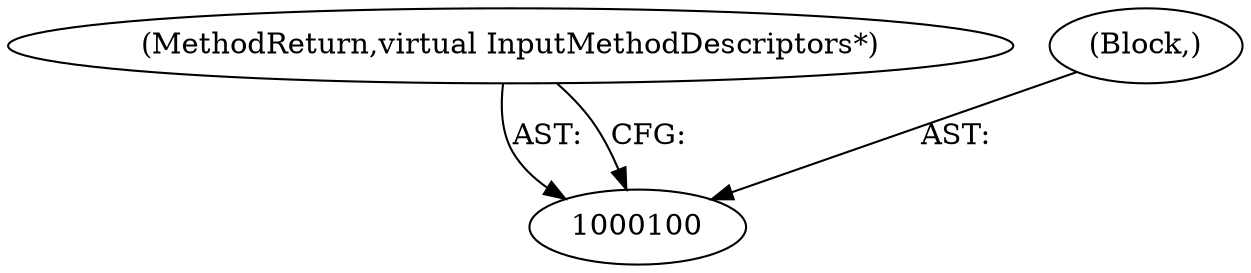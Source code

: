 digraph "0_Chrome_dc7b094a338c6c521f918f478e993f0f74bbea0d_10" {
"1000102" [label="(MethodReturn,virtual InputMethodDescriptors*)"];
"1000101" [label="(Block,)"];
"1000102" -> "1000100"  [label="AST: "];
"1000102" -> "1000100"  [label="CFG: "];
"1000101" -> "1000100"  [label="AST: "];
}
